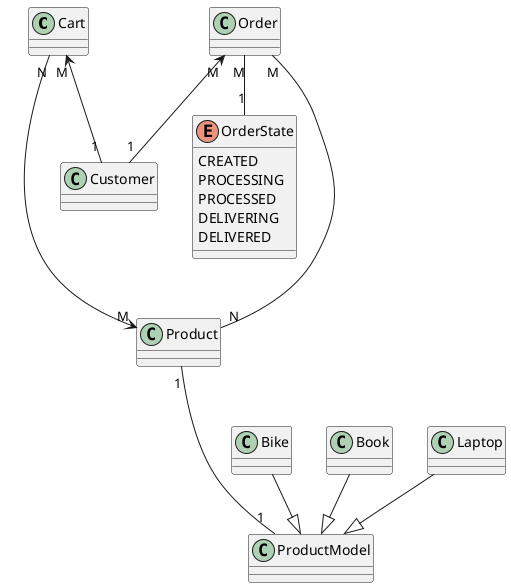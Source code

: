 @startuml

class Cart
class Customer
class Order
enum OrderState {
    CREATED
    PROCESSING
    PROCESSED
    DELIVERING
    DELIVERED
}
class Product
class ProductModel



Cart "N" ---> "M" Product
Cart "M" <-- "1" Customer



Order "M" --- "N" Product
Order "M" -- "1" OrderState
Order "M" <-- "1" Customer

Product "1" --- "1" ProductModel
'Product "N" <---- "M" Customer




class Bike
class Book
class Laptop


Bike --|> ProductModel
Book --|> ProductModel
Laptop --|> ProductModel
'Bike --|> Product
'Book --|> Product
'Laptop --|> Product


@enduml
